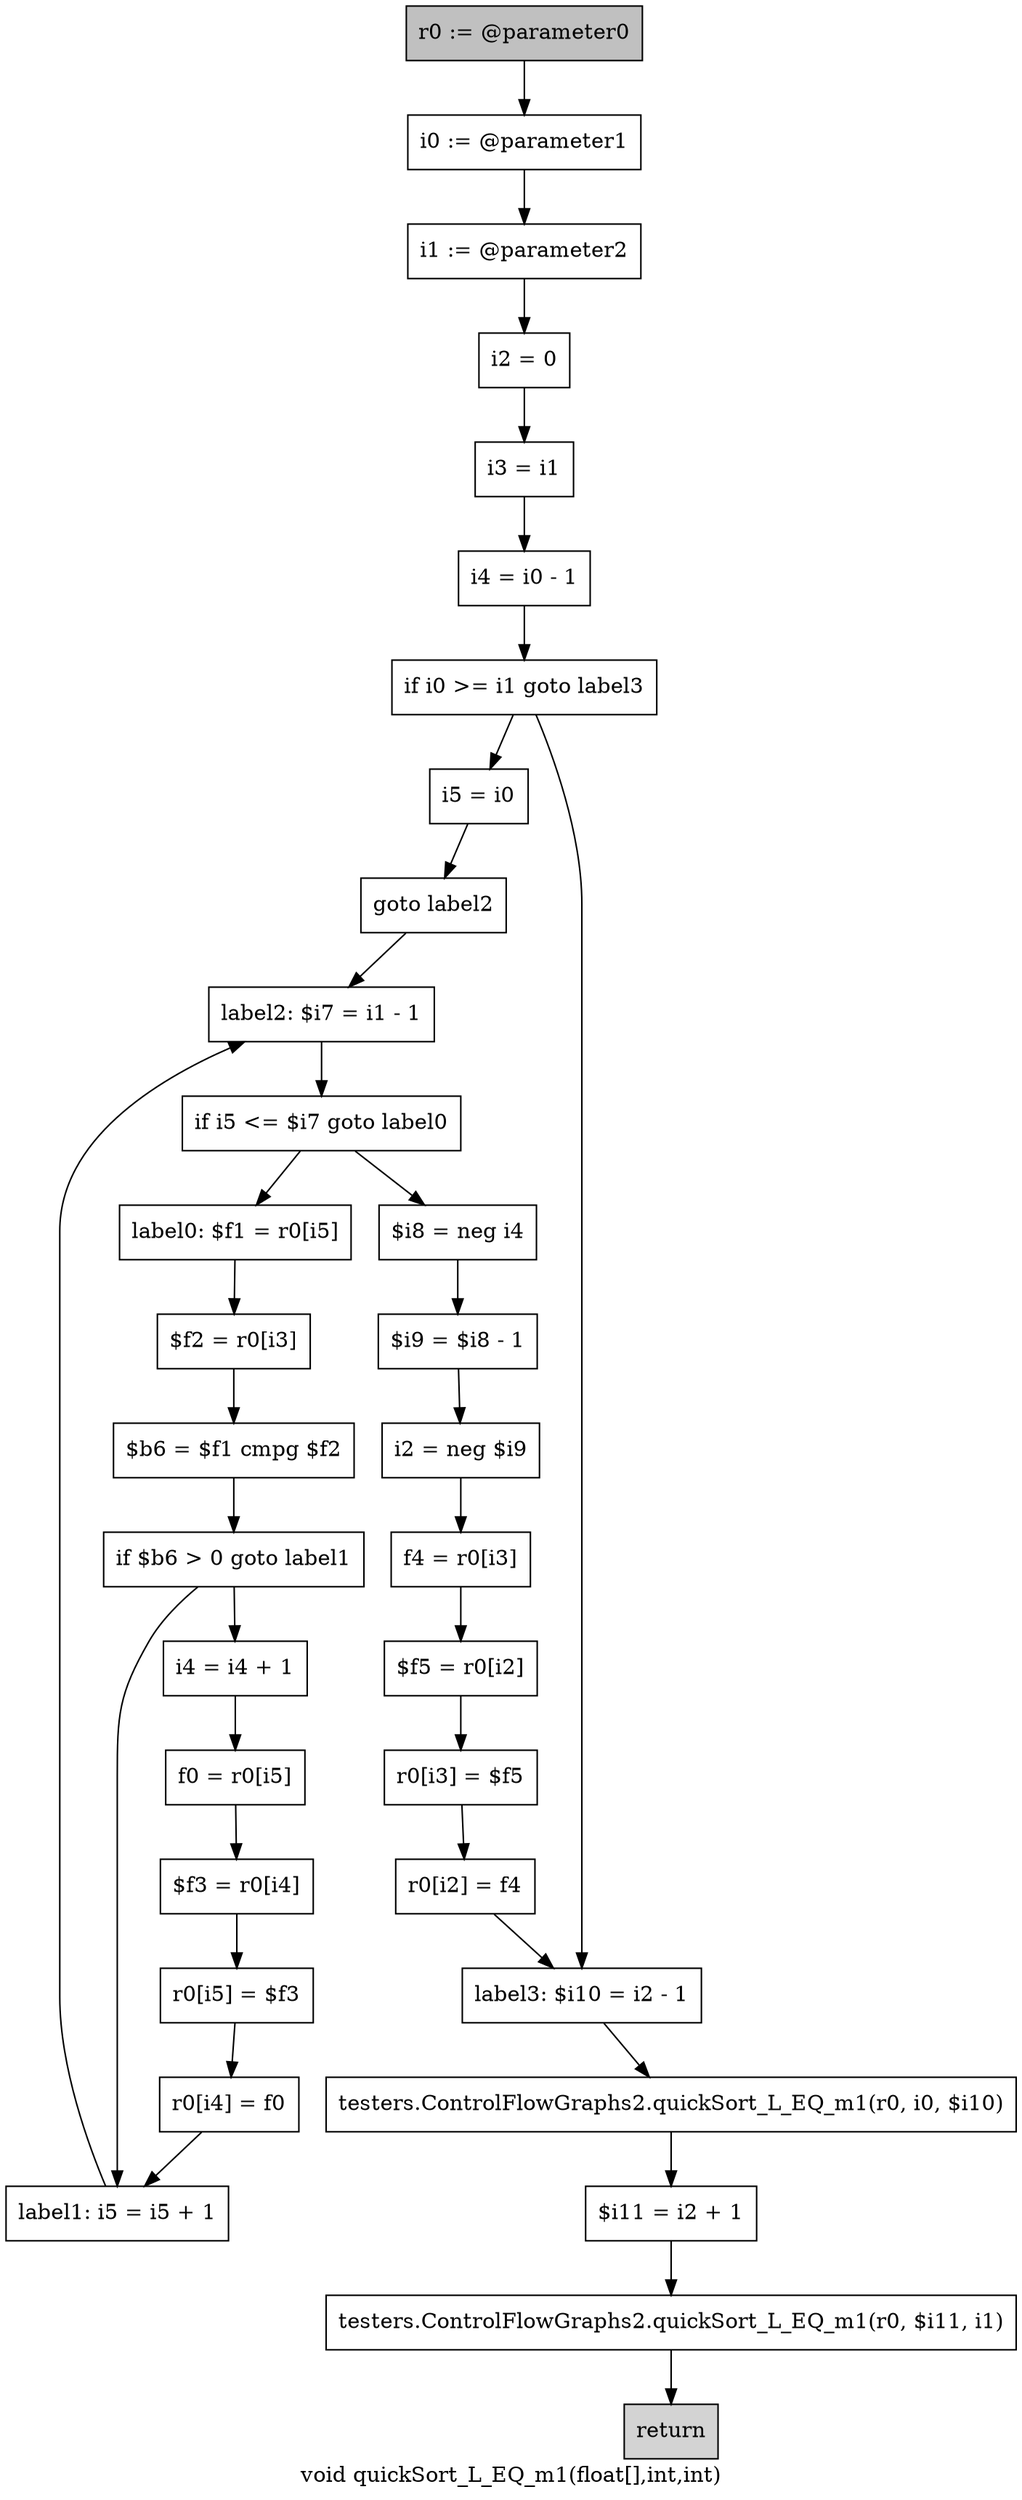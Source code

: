 digraph "void quickSort_L_EQ_m1(float[],int,int)" {
    label="void quickSort_L_EQ_m1(float[],int,int)";
    node [shape=box];
    "0" [style=filled,fillcolor=gray,label="r0 := @parameter0",];
    "1" [label="i0 := @parameter1",];
    "0"->"1";
    "2" [label="i1 := @parameter2",];
    "1"->"2";
    "3" [label="i2 = 0",];
    "2"->"3";
    "4" [label="i3 = i1",];
    "3"->"4";
    "5" [label="i4 = i0 - 1",];
    "4"->"5";
    "6" [label="if i0 >= i1 goto label3",];
    "5"->"6";
    "7" [label="i5 = i0",];
    "6"->"7";
    "28" [label="label3: $i10 = i2 - 1",];
    "6"->"28";
    "8" [label="goto label2",];
    "7"->"8";
    "19" [label="label2: $i7 = i1 - 1",];
    "8"->"19";
    "9" [label="label0: $f1 = r0[i5]",];
    "10" [label="$f2 = r0[i3]",];
    "9"->"10";
    "11" [label="$b6 = $f1 cmpg $f2",];
    "10"->"11";
    "12" [label="if $b6 > 0 goto label1",];
    "11"->"12";
    "13" [label="i4 = i4 + 1",];
    "12"->"13";
    "18" [label="label1: i5 = i5 + 1",];
    "12"->"18";
    "14" [label="f0 = r0[i5]",];
    "13"->"14";
    "15" [label="$f3 = r0[i4]",];
    "14"->"15";
    "16" [label="r0[i5] = $f3",];
    "15"->"16";
    "17" [label="r0[i4] = f0",];
    "16"->"17";
    "17"->"18";
    "18"->"19";
    "20" [label="if i5 <= $i7 goto label0",];
    "19"->"20";
    "20"->"9";
    "21" [label="$i8 = neg i4",];
    "20"->"21";
    "22" [label="$i9 = $i8 - 1",];
    "21"->"22";
    "23" [label="i2 = neg $i9",];
    "22"->"23";
    "24" [label="f4 = r0[i3]",];
    "23"->"24";
    "25" [label="$f5 = r0[i2]",];
    "24"->"25";
    "26" [label="r0[i3] = $f5",];
    "25"->"26";
    "27" [label="r0[i2] = f4",];
    "26"->"27";
    "27"->"28";
    "29" [label="testers.ControlFlowGraphs2.quickSort_L_EQ_m1(r0, i0, $i10)",];
    "28"->"29";
    "30" [label="$i11 = i2 + 1",];
    "29"->"30";
    "31" [label="testers.ControlFlowGraphs2.quickSort_L_EQ_m1(r0, $i11, i1)",];
    "30"->"31";
    "32" [style=filled,fillcolor=lightgray,label="return",];
    "31"->"32";
}
